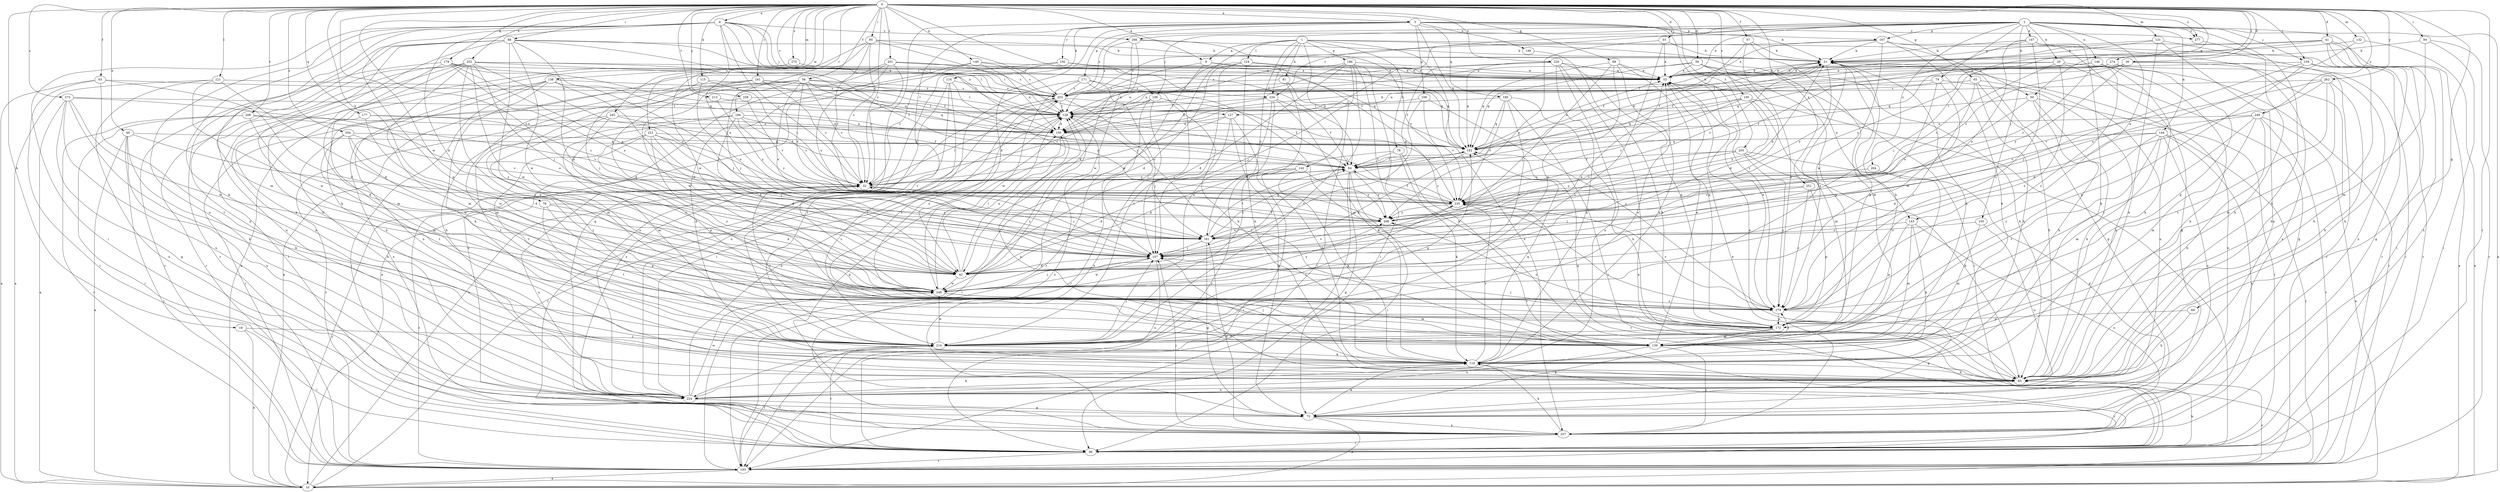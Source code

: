 strict digraph  {
0;
1;
2;
3;
6;
9;
10;
18;
20;
21;
32;
33;
36;
39;
41;
42;
46;
50;
53;
56;
57;
63;
64;
65;
68;
69;
74;
75;
76;
78;
81;
85;
88;
94;
95;
96;
104;
105;
106;
107;
115;
116;
118;
121;
124;
127;
128;
131;
132;
138;
139;
140;
142;
143;
144;
146;
147;
149;
150;
161;
166;
167;
168;
171;
172;
177;
179;
180;
182;
184;
191;
192;
193;
195;
201;
203;
205;
208;
213;
214;
220;
222;
224;
234;
235;
245;
246;
249;
251;
252;
254;
257;
258;
262;
264;
266;
268;
273;
274;
275;
277;
279;
0 -> 3  [label=a];
0 -> 6  [label=a];
0 -> 9  [label=a];
0 -> 18  [label=b];
0 -> 32  [label=c];
0 -> 33  [label=d];
0 -> 36  [label=d];
0 -> 39  [label=d];
0 -> 41  [label=d];
0 -> 46  [label=e];
0 -> 50  [label=e];
0 -> 56  [label=f];
0 -> 57  [label=f];
0 -> 63  [label=f];
0 -> 64  [label=f];
0 -> 65  [label=g];
0 -> 68  [label=g];
0 -> 69  [label=g];
0 -> 76  [label=h];
0 -> 88  [label=i];
0 -> 94  [label=i];
0 -> 95  [label=i];
0 -> 96  [label=i];
0 -> 104  [label=j];
0 -> 115  [label=k];
0 -> 121  [label=l];
0 -> 131  [label=m];
0 -> 132  [label=m];
0 -> 138  [label=m];
0 -> 140  [label=n];
0 -> 161  [label=o];
0 -> 177  [label=q];
0 -> 179  [label=q];
0 -> 184  [label=r];
0 -> 191  [label=r];
0 -> 195  [label=s];
0 -> 201  [label=s];
0 -> 205  [label=t];
0 -> 208  [label=t];
0 -> 213  [label=t];
0 -> 220  [label=u];
0 -> 222  [label=u];
0 -> 234  [label=v];
0 -> 245  [label=w];
0 -> 246  [label=w];
0 -> 249  [label=x];
0 -> 251  [label=x];
0 -> 252  [label=x];
0 -> 254  [label=x];
0 -> 258  [label=y];
0 -> 262  [label=y];
0 -> 273  [label=z];
0 -> 274  [label=z];
0 -> 275  [label=z];
0 -> 277  [label=z];
1 -> 9  [label=a];
1 -> 50  [label=e];
1 -> 78  [label=h];
1 -> 81  [label=h];
1 -> 124  [label=l];
1 -> 142  [label=n];
1 -> 143  [label=n];
1 -> 161  [label=o];
1 -> 166  [label=p];
1 -> 234  [label=v];
1 -> 246  [label=w];
1 -> 257  [label=x];
2 -> 10  [label=a];
2 -> 20  [label=b];
2 -> 53  [label=e];
2 -> 74  [label=g];
2 -> 85  [label=h];
2 -> 104  [label=j];
2 -> 105  [label=j];
2 -> 106  [label=j];
2 -> 127  [label=l];
2 -> 143  [label=n];
2 -> 144  [label=n];
2 -> 146  [label=n];
2 -> 147  [label=n];
2 -> 167  [label=p];
2 -> 203  [label=s];
2 -> 234  [label=v];
2 -> 257  [label=x];
2 -> 264  [label=y];
2 -> 266  [label=y];
2 -> 277  [label=z];
3 -> 21  [label=b];
3 -> 42  [label=d];
3 -> 75  [label=g];
3 -> 116  [label=k];
3 -> 149  [label=n];
3 -> 167  [label=p];
3 -> 168  [label=p];
3 -> 171  [label=p];
3 -> 180  [label=q];
3 -> 182  [label=q];
3 -> 192  [label=r];
3 -> 214  [label=t];
3 -> 277  [label=z];
3 -> 279  [label=z];
6 -> 32  [label=c];
6 -> 42  [label=d];
6 -> 96  [label=i];
6 -> 106  [label=j];
6 -> 118  [label=k];
6 -> 127  [label=l];
6 -> 128  [label=l];
6 -> 139  [label=m];
6 -> 150  [label=n];
6 -> 161  [label=o];
6 -> 172  [label=p];
6 -> 224  [label=u];
6 -> 266  [label=y];
9 -> 53  [label=e];
9 -> 128  [label=l];
9 -> 193  [label=r];
9 -> 279  [label=z];
10 -> 32  [label=c];
10 -> 128  [label=l];
10 -> 203  [label=s];
18 -> 10  [label=a];
18 -> 96  [label=i];
18 -> 214  [label=t];
20 -> 53  [label=e];
20 -> 75  [label=g];
20 -> 128  [label=l];
20 -> 193  [label=r];
20 -> 235  [label=v];
20 -> 279  [label=z];
21 -> 53  [label=e];
21 -> 75  [label=g];
21 -> 172  [label=p];
21 -> 235  [label=v];
21 -> 257  [label=x];
21 -> 268  [label=y];
21 -> 279  [label=z];
32 -> 64  [label=f];
32 -> 107  [label=j];
32 -> 128  [label=l];
32 -> 224  [label=u];
32 -> 235  [label=v];
33 -> 21  [label=b];
33 -> 53  [label=e];
33 -> 214  [label=t];
33 -> 268  [label=y];
36 -> 32  [label=c];
36 -> 53  [label=e];
36 -> 85  [label=h];
36 -> 96  [label=i];
36 -> 182  [label=q];
36 -> 268  [label=y];
39 -> 42  [label=d];
39 -> 53  [label=e];
39 -> 85  [label=h];
39 -> 150  [label=n];
39 -> 172  [label=p];
39 -> 182  [label=q];
41 -> 10  [label=a];
41 -> 21  [label=b];
41 -> 96  [label=i];
41 -> 107  [label=j];
41 -> 193  [label=r];
41 -> 257  [label=x];
41 -> 268  [label=y];
42 -> 53  [label=e];
42 -> 128  [label=l];
42 -> 150  [label=n];
42 -> 235  [label=v];
42 -> 246  [label=w];
46 -> 10  [label=a];
46 -> 107  [label=j];
46 -> 118  [label=k];
46 -> 182  [label=q];
46 -> 193  [label=r];
46 -> 224  [label=u];
50 -> 85  [label=h];
50 -> 96  [label=i];
50 -> 107  [label=j];
50 -> 118  [label=k];
50 -> 128  [label=l];
53 -> 21  [label=b];
53 -> 96  [label=i];
53 -> 203  [label=s];
56 -> 32  [label=c];
56 -> 85  [label=h];
56 -> 107  [label=j];
56 -> 128  [label=l];
56 -> 139  [label=m];
56 -> 161  [label=o];
56 -> 182  [label=q];
56 -> 203  [label=s];
56 -> 235  [label=v];
56 -> 246  [label=w];
57 -> 21  [label=b];
57 -> 64  [label=f];
57 -> 139  [label=m];
57 -> 279  [label=z];
63 -> 10  [label=a];
63 -> 42  [label=d];
63 -> 96  [label=i];
63 -> 203  [label=s];
63 -> 214  [label=t];
64 -> 32  [label=c];
64 -> 75  [label=g];
64 -> 96  [label=i];
64 -> 193  [label=r];
64 -> 268  [label=y];
65 -> 85  [label=h];
65 -> 118  [label=k];
65 -> 203  [label=s];
65 -> 224  [label=u];
65 -> 279  [label=z];
68 -> 53  [label=e];
68 -> 107  [label=j];
68 -> 118  [label=k];
68 -> 172  [label=p];
68 -> 182  [label=q];
68 -> 246  [label=w];
69 -> 85  [label=h];
69 -> 172  [label=p];
74 -> 64  [label=f];
74 -> 85  [label=h];
74 -> 161  [label=o];
74 -> 203  [label=s];
74 -> 246  [label=w];
75 -> 10  [label=a];
75 -> 118  [label=k];
75 -> 257  [label=x];
76 -> 42  [label=d];
76 -> 172  [label=p];
76 -> 214  [label=t];
76 -> 268  [label=y];
78 -> 42  [label=d];
78 -> 64  [label=f];
78 -> 96  [label=i];
78 -> 118  [label=k];
81 -> 96  [label=i];
81 -> 203  [label=s];
81 -> 214  [label=t];
85 -> 53  [label=e];
85 -> 182  [label=q];
85 -> 193  [label=r];
85 -> 224  [label=u];
88 -> 21  [label=b];
88 -> 42  [label=d];
88 -> 64  [label=f];
88 -> 85  [label=h];
88 -> 118  [label=k];
88 -> 128  [label=l];
88 -> 193  [label=r];
88 -> 224  [label=u];
88 -> 246  [label=w];
88 -> 279  [label=z];
94 -> 21  [label=b];
94 -> 96  [label=i];
94 -> 139  [label=m];
94 -> 193  [label=r];
95 -> 10  [label=a];
95 -> 21  [label=b];
95 -> 32  [label=c];
95 -> 128  [label=l];
95 -> 203  [label=s];
95 -> 235  [label=v];
95 -> 246  [label=w];
96 -> 85  [label=h];
96 -> 193  [label=r];
96 -> 214  [label=t];
96 -> 235  [label=v];
104 -> 53  [label=e];
104 -> 75  [label=g];
104 -> 85  [label=h];
104 -> 107  [label=j];
104 -> 172  [label=p];
105 -> 139  [label=m];
105 -> 161  [label=o];
105 -> 224  [label=u];
106 -> 32  [label=c];
106 -> 107  [label=j];
106 -> 128  [label=l];
106 -> 193  [label=r];
106 -> 257  [label=x];
107 -> 32  [label=c];
107 -> 42  [label=d];
107 -> 64  [label=f];
107 -> 224  [label=u];
107 -> 246  [label=w];
115 -> 32  [label=c];
115 -> 107  [label=j];
115 -> 161  [label=o];
115 -> 203  [label=s];
116 -> 203  [label=s];
116 -> 214  [label=t];
116 -> 224  [label=u];
116 -> 257  [label=x];
116 -> 268  [label=y];
118 -> 85  [label=h];
118 -> 107  [label=j];
118 -> 182  [label=q];
118 -> 193  [label=r];
118 -> 235  [label=v];
121 -> 10  [label=a];
121 -> 42  [label=d];
121 -> 203  [label=s];
121 -> 246  [label=w];
121 -> 257  [label=x];
124 -> 42  [label=d];
124 -> 53  [label=e];
124 -> 85  [label=h];
124 -> 150  [label=n];
124 -> 182  [label=q];
124 -> 214  [label=t];
127 -> 32  [label=c];
127 -> 75  [label=g];
127 -> 85  [label=h];
127 -> 107  [label=j];
127 -> 150  [label=n];
128 -> 150  [label=n];
128 -> 235  [label=v];
128 -> 257  [label=x];
131 -> 21  [label=b];
131 -> 64  [label=f];
131 -> 85  [label=h];
131 -> 193  [label=r];
131 -> 224  [label=u];
132 -> 10  [label=a];
132 -> 21  [label=b];
132 -> 161  [label=o];
138 -> 42  [label=d];
138 -> 96  [label=i];
138 -> 107  [label=j];
138 -> 118  [label=k];
138 -> 203  [label=s];
138 -> 224  [label=u];
138 -> 257  [label=x];
139 -> 21  [label=b];
139 -> 32  [label=c];
139 -> 53  [label=e];
139 -> 128  [label=l];
139 -> 224  [label=u];
139 -> 257  [label=x];
139 -> 279  [label=z];
140 -> 32  [label=c];
140 -> 53  [label=e];
140 -> 85  [label=h];
140 -> 150  [label=n];
140 -> 203  [label=s];
142 -> 32  [label=c];
142 -> 42  [label=d];
142 -> 96  [label=i];
142 -> 118  [label=k];
142 -> 268  [label=y];
143 -> 118  [label=k];
143 -> 139  [label=m];
143 -> 161  [label=o];
143 -> 172  [label=p];
143 -> 257  [label=x];
144 -> 42  [label=d];
144 -> 139  [label=m];
144 -> 182  [label=q];
144 -> 193  [label=r];
144 -> 214  [label=t];
144 -> 224  [label=u];
144 -> 257  [label=x];
144 -> 279  [label=z];
146 -> 53  [label=e];
146 -> 85  [label=h];
146 -> 118  [label=k];
146 -> 150  [label=n];
146 -> 235  [label=v];
146 -> 279  [label=z];
147 -> 21  [label=b];
147 -> 64  [label=f];
147 -> 118  [label=k];
147 -> 161  [label=o];
147 -> 193  [label=r];
147 -> 279  [label=z];
149 -> 85  [label=h];
150 -> 21  [label=b];
150 -> 75  [label=g];
150 -> 85  [label=h];
150 -> 182  [label=q];
161 -> 64  [label=f];
161 -> 75  [label=g];
161 -> 107  [label=j];
161 -> 182  [label=q];
166 -> 42  [label=d];
166 -> 53  [label=e];
166 -> 85  [label=h];
166 -> 96  [label=i];
166 -> 107  [label=j];
166 -> 128  [label=l];
166 -> 150  [label=n];
166 -> 214  [label=t];
167 -> 21  [label=b];
167 -> 53  [label=e];
167 -> 75  [label=g];
167 -> 118  [label=k];
167 -> 203  [label=s];
167 -> 246  [label=w];
167 -> 257  [label=x];
168 -> 107  [label=j];
168 -> 128  [label=l];
168 -> 235  [label=v];
168 -> 279  [label=z];
171 -> 118  [label=k];
171 -> 139  [label=m];
171 -> 161  [label=o];
171 -> 203  [label=s];
171 -> 214  [label=t];
171 -> 246  [label=w];
172 -> 21  [label=b];
172 -> 75  [label=g];
172 -> 107  [label=j];
172 -> 139  [label=m];
172 -> 203  [label=s];
172 -> 214  [label=t];
172 -> 268  [label=y];
177 -> 32  [label=c];
177 -> 139  [label=m];
177 -> 150  [label=n];
177 -> 246  [label=w];
179 -> 53  [label=e];
179 -> 139  [label=m];
179 -> 150  [label=n];
179 -> 161  [label=o];
179 -> 182  [label=q];
179 -> 193  [label=r];
179 -> 268  [label=y];
180 -> 85  [label=h];
180 -> 96  [label=i];
180 -> 128  [label=l];
180 -> 182  [label=q];
180 -> 235  [label=v];
180 -> 246  [label=w];
182 -> 21  [label=b];
182 -> 42  [label=d];
182 -> 53  [label=e];
182 -> 64  [label=f];
184 -> 32  [label=c];
184 -> 42  [label=d];
184 -> 64  [label=f];
184 -> 139  [label=m];
184 -> 150  [label=n];
184 -> 214  [label=t];
184 -> 268  [label=y];
191 -> 32  [label=c];
191 -> 42  [label=d];
191 -> 85  [label=h];
191 -> 128  [label=l];
191 -> 139  [label=m];
191 -> 150  [label=n];
191 -> 203  [label=s];
192 -> 10  [label=a];
192 -> 53  [label=e];
192 -> 182  [label=q];
192 -> 224  [label=u];
193 -> 10  [label=a];
193 -> 32  [label=c];
193 -> 128  [label=l];
193 -> 214  [label=t];
195 -> 96  [label=i];
195 -> 128  [label=l];
195 -> 139  [label=m];
195 -> 182  [label=q];
195 -> 235  [label=v];
195 -> 268  [label=y];
201 -> 10  [label=a];
201 -> 32  [label=c];
201 -> 53  [label=e];
201 -> 161  [label=o];
201 -> 182  [label=q];
201 -> 203  [label=s];
201 -> 257  [label=x];
203 -> 21  [label=b];
203 -> 64  [label=f];
203 -> 96  [label=i];
203 -> 107  [label=j];
203 -> 128  [label=l];
205 -> 64  [label=f];
205 -> 75  [label=g];
205 -> 85  [label=h];
205 -> 235  [label=v];
205 -> 268  [label=y];
205 -> 279  [label=z];
208 -> 42  [label=d];
208 -> 96  [label=i];
208 -> 150  [label=n];
208 -> 193  [label=r];
208 -> 235  [label=v];
213 -> 128  [label=l];
213 -> 268  [label=y];
214 -> 53  [label=e];
214 -> 107  [label=j];
214 -> 118  [label=k];
214 -> 182  [label=q];
214 -> 193  [label=r];
214 -> 246  [label=w];
220 -> 10  [label=a];
220 -> 53  [label=e];
220 -> 64  [label=f];
220 -> 118  [label=k];
220 -> 172  [label=p];
220 -> 182  [label=q];
220 -> 203  [label=s];
220 -> 224  [label=u];
222 -> 32  [label=c];
222 -> 42  [label=d];
222 -> 107  [label=j];
222 -> 172  [label=p];
222 -> 182  [label=q];
222 -> 214  [label=t];
222 -> 279  [label=z];
224 -> 75  [label=g];
224 -> 118  [label=k];
224 -> 128  [label=l];
224 -> 150  [label=n];
224 -> 246  [label=w];
234 -> 64  [label=f];
234 -> 118  [label=k];
234 -> 128  [label=l];
234 -> 150  [label=n];
234 -> 193  [label=r];
234 -> 246  [label=w];
235 -> 64  [label=f];
235 -> 128  [label=l];
235 -> 214  [label=t];
235 -> 268  [label=y];
245 -> 64  [label=f];
245 -> 150  [label=n];
245 -> 193  [label=r];
245 -> 214  [label=t];
245 -> 279  [label=z];
246 -> 32  [label=c];
246 -> 107  [label=j];
246 -> 128  [label=l];
246 -> 139  [label=m];
246 -> 268  [label=y];
246 -> 279  [label=z];
249 -> 10  [label=a];
249 -> 85  [label=h];
249 -> 139  [label=m];
249 -> 150  [label=n];
249 -> 193  [label=r];
249 -> 235  [label=v];
249 -> 279  [label=z];
251 -> 107  [label=j];
251 -> 172  [label=p];
251 -> 235  [label=v];
251 -> 279  [label=z];
252 -> 53  [label=e];
252 -> 64  [label=f];
252 -> 96  [label=i];
252 -> 107  [label=j];
252 -> 118  [label=k];
252 -> 128  [label=l];
252 -> 139  [label=m];
252 -> 172  [label=p];
252 -> 193  [label=r];
252 -> 224  [label=u];
252 -> 246  [label=w];
252 -> 268  [label=y];
254 -> 42  [label=d];
254 -> 85  [label=h];
254 -> 182  [label=q];
254 -> 214  [label=t];
254 -> 235  [label=v];
254 -> 246  [label=w];
257 -> 53  [label=e];
257 -> 96  [label=i];
257 -> 107  [label=j];
257 -> 118  [label=k];
257 -> 161  [label=o];
258 -> 128  [label=l];
258 -> 193  [label=r];
258 -> 235  [label=v];
262 -> 42  [label=d];
262 -> 85  [label=h];
262 -> 139  [label=m];
262 -> 203  [label=s];
262 -> 214  [label=t];
262 -> 235  [label=v];
264 -> 32  [label=c];
264 -> 214  [label=t];
266 -> 21  [label=b];
266 -> 42  [label=d];
266 -> 203  [label=s];
266 -> 235  [label=v];
266 -> 246  [label=w];
268 -> 21  [label=b];
268 -> 161  [label=o];
273 -> 10  [label=a];
273 -> 75  [label=g];
273 -> 85  [label=h];
273 -> 128  [label=l];
273 -> 161  [label=o];
273 -> 224  [label=u];
273 -> 246  [label=w];
274 -> 53  [label=e];
274 -> 85  [label=h];
274 -> 128  [label=l];
274 -> 172  [label=p];
274 -> 182  [label=q];
275 -> 53  [label=e];
275 -> 224  [label=u];
277 -> 85  [label=h];
279 -> 53  [label=e];
279 -> 75  [label=g];
279 -> 172  [label=p];
279 -> 203  [label=s];
279 -> 235  [label=v];
}
